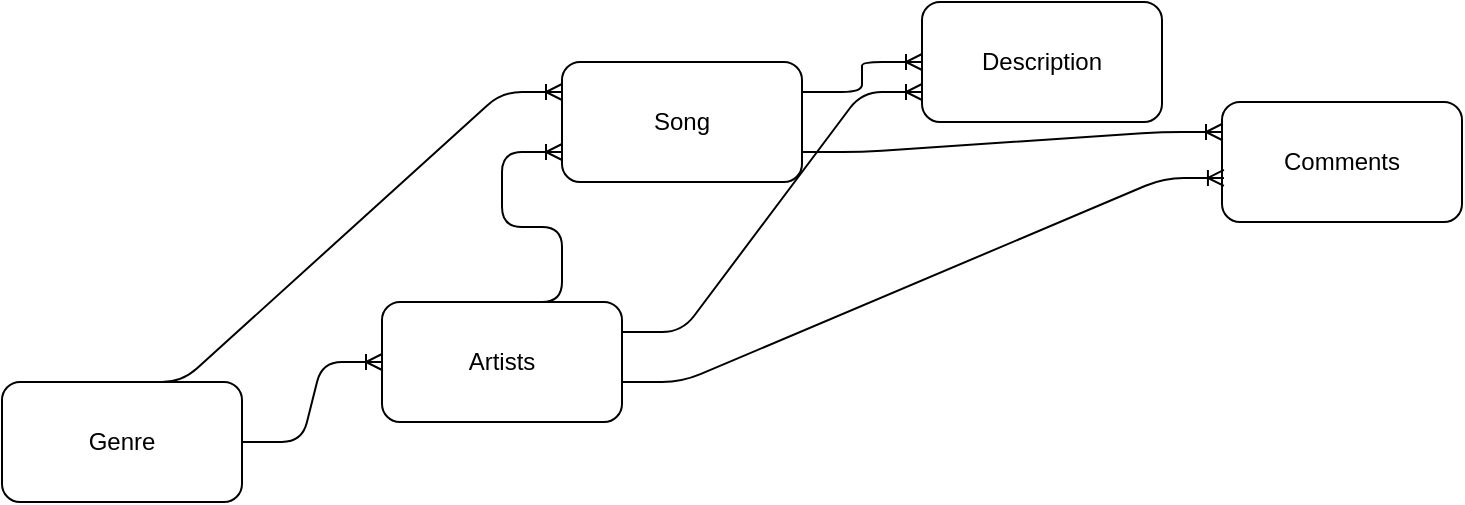 <mxfile version="14.7.2" type="github">
  <diagram id="g6HB62z85KySKQpb8Y-L" name="Page-1">
    <mxGraphModel dx="946" dy="1746" grid="1" gridSize="10" guides="1" tooltips="1" connect="1" arrows="1" fold="1" page="1" pageScale="1" pageWidth="850" pageHeight="1100" math="0" shadow="0">
      <root>
        <mxCell id="0" />
        <mxCell id="1" parent="0" />
        <mxCell id="ayfnRFkWcvxYADQbXUQ3-1" value="Genre" style="rounded=1;whiteSpace=wrap;html=1;" vertex="1" parent="1">
          <mxGeometry x="50" y="-150" width="120" height="60" as="geometry" />
        </mxCell>
        <mxCell id="ayfnRFkWcvxYADQbXUQ3-2" value="Artists" style="rounded=1;whiteSpace=wrap;html=1;" vertex="1" parent="1">
          <mxGeometry x="240" y="-190" width="120" height="60" as="geometry" />
        </mxCell>
        <mxCell id="ayfnRFkWcvxYADQbXUQ3-3" value="Song" style="rounded=1;whiteSpace=wrap;html=1;" vertex="1" parent="1">
          <mxGeometry x="330" y="-310" width="120" height="60" as="geometry" />
        </mxCell>
        <mxCell id="ayfnRFkWcvxYADQbXUQ3-11" value="Comments" style="rounded=1;whiteSpace=wrap;html=1;" vertex="1" parent="1">
          <mxGeometry x="660" y="-290" width="120" height="60" as="geometry" />
        </mxCell>
        <mxCell id="ayfnRFkWcvxYADQbXUQ3-12" value="Description" style="rounded=1;whiteSpace=wrap;html=1;" vertex="1" parent="1">
          <mxGeometry x="510" y="-340" width="120" height="60" as="geometry" />
        </mxCell>
        <mxCell id="ayfnRFkWcvxYADQbXUQ3-14" value="" style="edgeStyle=entityRelationEdgeStyle;fontSize=12;html=1;endArrow=ERoneToMany;entryX=0;entryY=0.5;entryDx=0;entryDy=0;" edge="1" parent="1" target="ayfnRFkWcvxYADQbXUQ3-2">
          <mxGeometry width="100" height="100" relative="1" as="geometry">
            <mxPoint x="170" y="-120" as="sourcePoint" />
            <mxPoint x="270" y="-220" as="targetPoint" />
          </mxGeometry>
        </mxCell>
        <mxCell id="ayfnRFkWcvxYADQbXUQ3-15" value="" style="edgeStyle=entityRelationEdgeStyle;fontSize=12;html=1;endArrow=ERoneToMany;exitX=0.5;exitY=0;exitDx=0;exitDy=0;entryX=0;entryY=0.25;entryDx=0;entryDy=0;" edge="1" parent="1" source="ayfnRFkWcvxYADQbXUQ3-1" target="ayfnRFkWcvxYADQbXUQ3-3">
          <mxGeometry width="100" height="100" relative="1" as="geometry">
            <mxPoint x="100" y="-130" as="sourcePoint" />
            <mxPoint x="370" y="-260" as="targetPoint" />
          </mxGeometry>
        </mxCell>
        <mxCell id="ayfnRFkWcvxYADQbXUQ3-16" value="" style="edgeStyle=entityRelationEdgeStyle;fontSize=12;html=1;endArrow=ERoneToMany;exitX=0.5;exitY=0;exitDx=0;exitDy=0;entryX=0;entryY=0.75;entryDx=0;entryDy=0;" edge="1" parent="1" source="ayfnRFkWcvxYADQbXUQ3-2" target="ayfnRFkWcvxYADQbXUQ3-3">
          <mxGeometry width="100" height="100" relative="1" as="geometry">
            <mxPoint x="320" y="-120" as="sourcePoint" />
            <mxPoint x="420" y="-220" as="targetPoint" />
          </mxGeometry>
        </mxCell>
        <mxCell id="ayfnRFkWcvxYADQbXUQ3-19" value="" style="edgeStyle=entityRelationEdgeStyle;fontSize=12;html=1;endArrow=ERoneToMany;exitX=1;exitY=0.25;exitDx=0;exitDy=0;entryX=0;entryY=0.5;entryDx=0;entryDy=0;" edge="1" parent="1" source="ayfnRFkWcvxYADQbXUQ3-3" target="ayfnRFkWcvxYADQbXUQ3-12">
          <mxGeometry width="100" height="100" relative="1" as="geometry">
            <mxPoint x="510" y="-150" as="sourcePoint" />
            <mxPoint x="610" y="-250" as="targetPoint" />
          </mxGeometry>
        </mxCell>
        <mxCell id="ayfnRFkWcvxYADQbXUQ3-20" value="" style="edgeStyle=entityRelationEdgeStyle;fontSize=12;html=1;endArrow=ERoneToMany;entryX=0;entryY=0.25;entryDx=0;entryDy=0;exitX=1;exitY=0.75;exitDx=0;exitDy=0;" edge="1" parent="1" source="ayfnRFkWcvxYADQbXUQ3-3" target="ayfnRFkWcvxYADQbXUQ3-11">
          <mxGeometry width="100" height="100" relative="1" as="geometry">
            <mxPoint x="490" y="-230" as="sourcePoint" />
            <mxPoint x="590" y="-330" as="targetPoint" />
          </mxGeometry>
        </mxCell>
        <mxCell id="ayfnRFkWcvxYADQbXUQ3-21" value="" style="edgeStyle=entityRelationEdgeStyle;fontSize=12;html=1;endArrow=ERoneToMany;exitX=1;exitY=0.25;exitDx=0;exitDy=0;" edge="1" parent="1" source="ayfnRFkWcvxYADQbXUQ3-2">
          <mxGeometry width="100" height="100" relative="1" as="geometry">
            <mxPoint x="320" y="-120" as="sourcePoint" />
            <mxPoint x="510" y="-295" as="targetPoint" />
          </mxGeometry>
        </mxCell>
        <mxCell id="ayfnRFkWcvxYADQbXUQ3-23" value="" style="edgeStyle=entityRelationEdgeStyle;fontSize=12;html=1;endArrow=ERoneToMany;entryX=0.008;entryY=0.633;entryDx=0;entryDy=0;entryPerimeter=0;" edge="1" parent="1" target="ayfnRFkWcvxYADQbXUQ3-11">
          <mxGeometry width="100" height="100" relative="1" as="geometry">
            <mxPoint x="360" y="-150" as="sourcePoint" />
            <mxPoint x="460" y="-250" as="targetPoint" />
          </mxGeometry>
        </mxCell>
      </root>
    </mxGraphModel>
  </diagram>
</mxfile>
